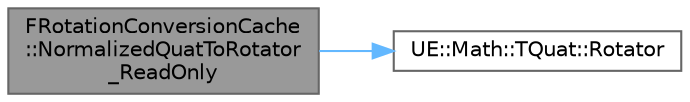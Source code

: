 digraph "FRotationConversionCache::NormalizedQuatToRotator_ReadOnly"
{
 // INTERACTIVE_SVG=YES
 // LATEX_PDF_SIZE
  bgcolor="transparent";
  edge [fontname=Helvetica,fontsize=10,labelfontname=Helvetica,labelfontsize=10];
  node [fontname=Helvetica,fontsize=10,shape=box,height=0.2,width=0.4];
  rankdir="LR";
  Node1 [id="Node000001",label="FRotationConversionCache\l::NormalizedQuatToRotator\l_ReadOnly",height=0.2,width=0.4,color="gray40", fillcolor="grey60", style="filled", fontcolor="black",tooltip="Version of QuatToRotator when the Quat is known to already be normalized."];
  Node1 -> Node2 [id="edge1_Node000001_Node000002",color="steelblue1",style="solid",tooltip=" "];
  Node2 [id="Node000002",label="UE::Math::TQuat::Rotator",height=0.2,width=0.4,color="grey40", fillcolor="white", style="filled",URL="$d6/d4a/structUE_1_1Math_1_1TQuat.html#a10c13296054508ca65fb7d4cd46a8330",tooltip="Get the TRotator<T> representation of this Quaternion."];
}
